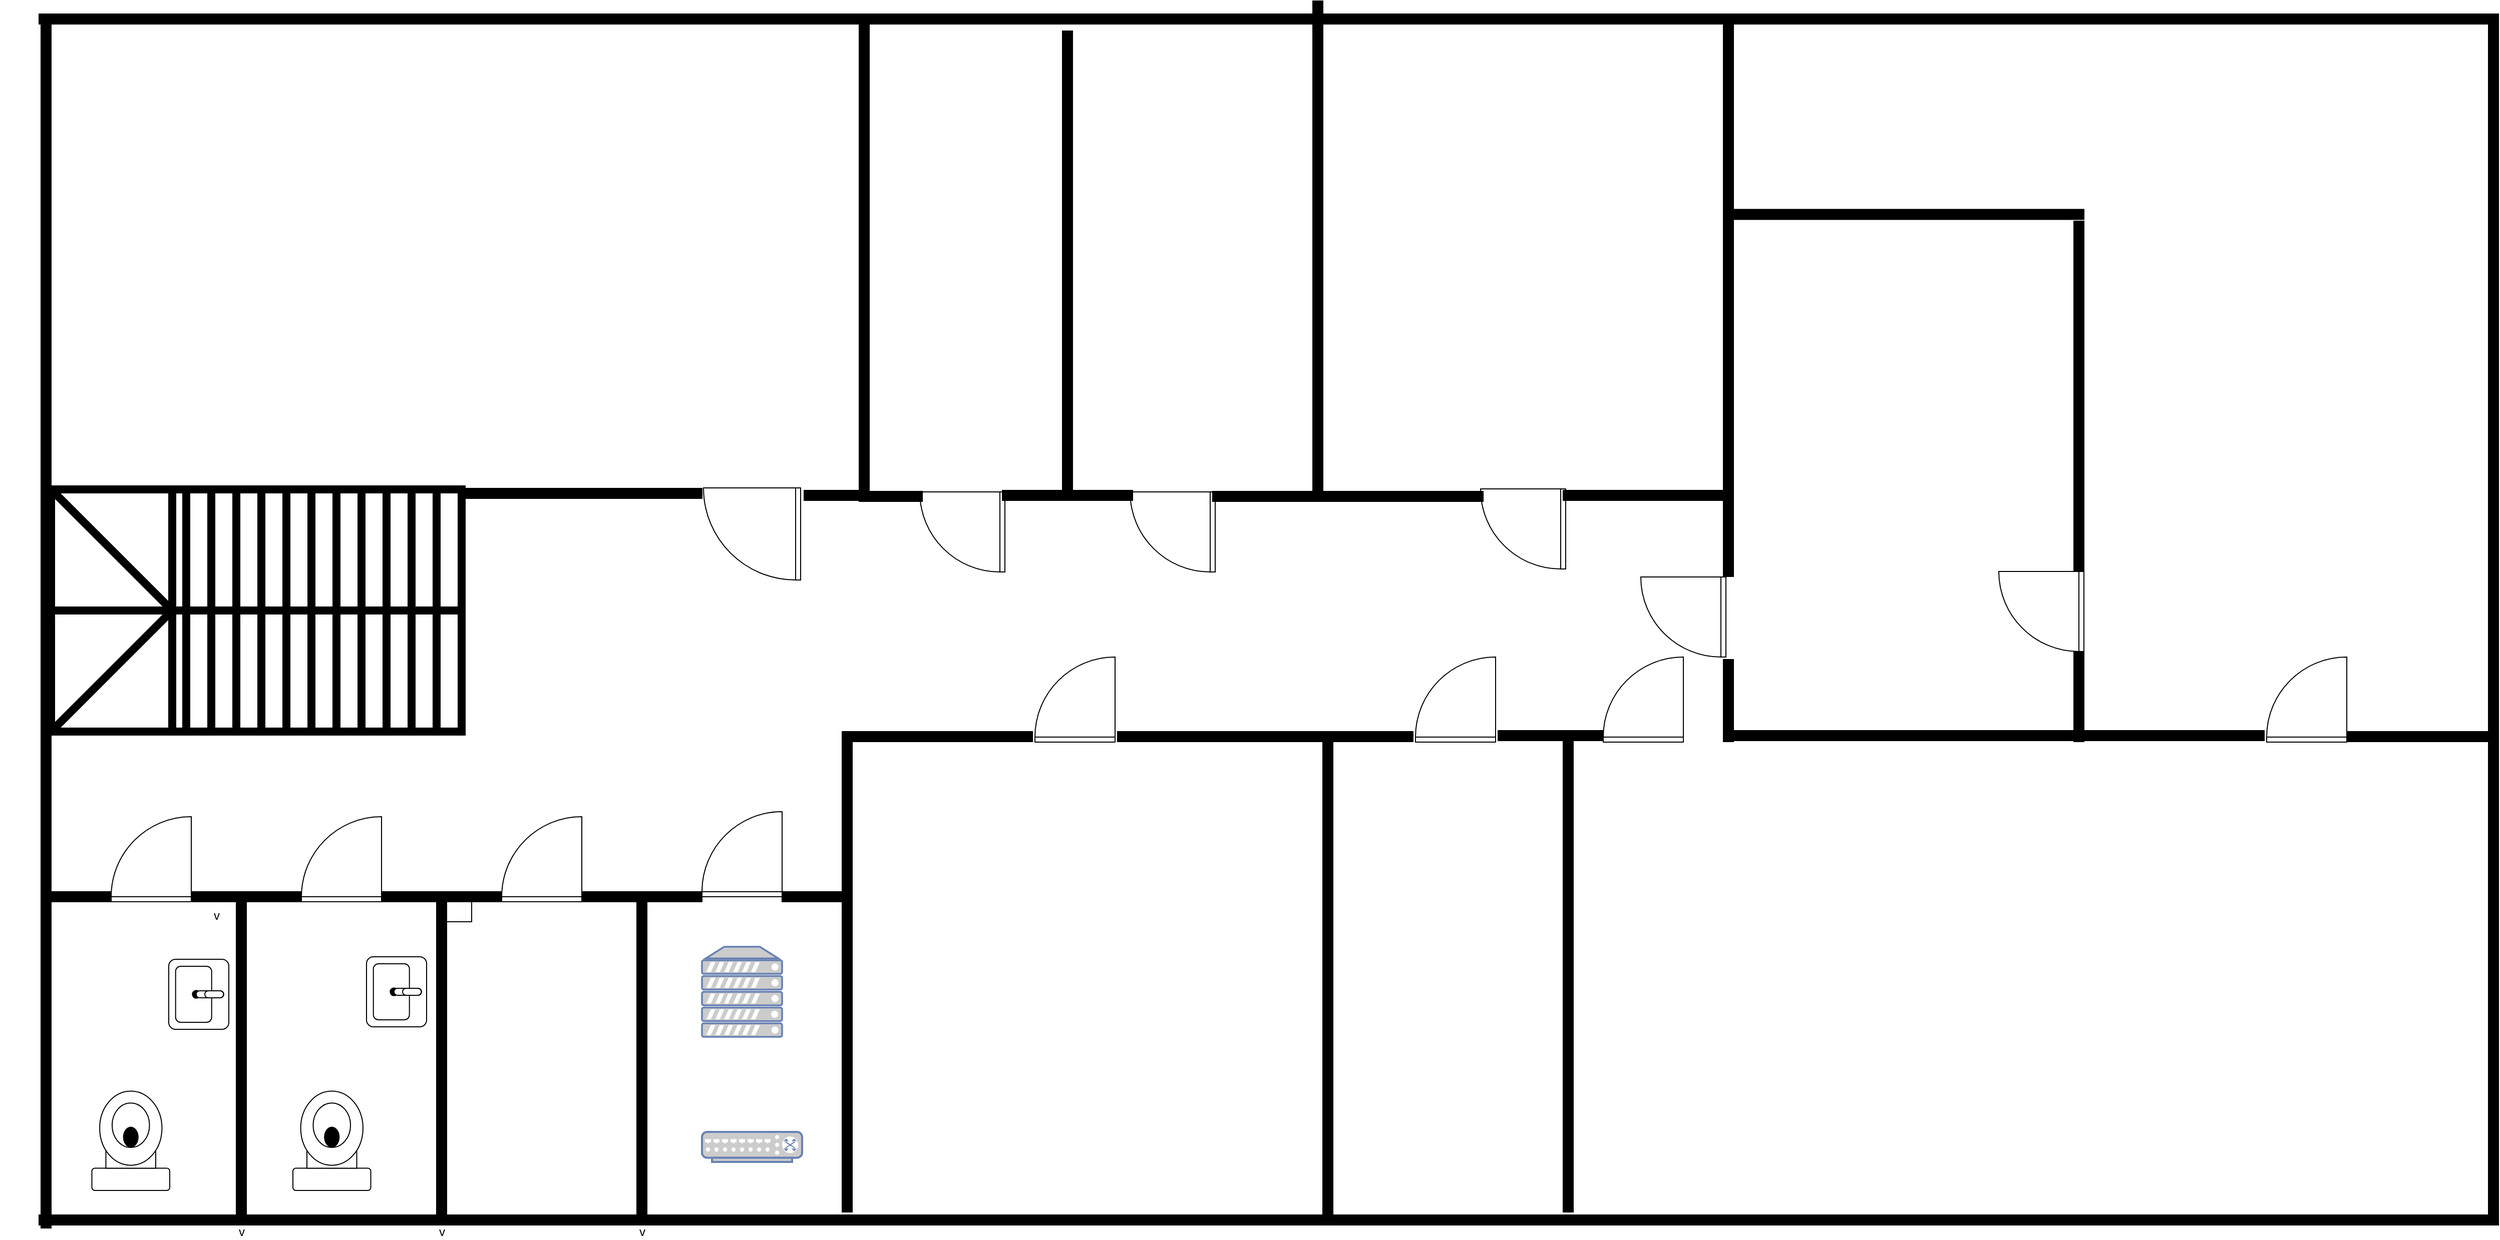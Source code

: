 <mxfile version="24.0.5" type="github">
  <diagram name="Page-1" id="38b20595-45e3-9b7f-d5ca-b57f44c5b66d">
    <mxGraphModel dx="4097" dy="2120" grid="1" gridSize="10" guides="1" tooltips="1" connect="1" arrows="1" fold="1" page="1" pageScale="1" pageWidth="1169" pageHeight="827" background="none" math="0" shadow="0">
      <root>
        <mxCell id="0" />
        <mxCell id="1" parent="0" />
        <mxCell id="cE951n0SnukcfVOSbf7h-42" value="" style="verticalLabelPosition=bottom;html=1;verticalAlign=top;align=center;strokeWidth=1;shape=mxgraph.floorplan.wallU;fillColor=#000000;rounded=0;shadow=0;comic=0;fontFamily=Verdana;fontSize=12;rotation=90;" vertex="1" parent="1">
          <mxGeometry x="1021" y="-380" width="1210" height="2456" as="geometry" />
        </mxCell>
        <mxCell id="cE951n0SnukcfVOSbf7h-43" value="" style="verticalLabelPosition=bottom;html=1;verticalAlign=top;align=center;strokeWidth=1;shape=mxgraph.floorplan.wall;fillColor=#000000;direction=south;rounded=0;shadow=0;comic=0;fontFamily=Verdana;fontSize=12;" vertex="1" parent="1">
          <mxGeometry x="400" y="253" width="10" height="1203" as="geometry" />
        </mxCell>
        <mxCell id="cE951n0SnukcfVOSbf7h-44" value="" style="verticalLabelPosition=bottom;html=1;verticalAlign=top;align=center;strokeWidth=1;shape=mxgraph.floorplan.wall;fillColor=#000000;rounded=0;shadow=0;comic=0;fontFamily=Verdana;fontSize=12;" vertex="1" parent="1">
          <mxGeometry x="1227" y="720" width="53" height="10" as="geometry" />
        </mxCell>
        <mxCell id="cE951n0SnukcfVOSbf7h-45" value="" style="verticalLabelPosition=bottom;html=1;verticalAlign=top;align=center;strokeWidth=1;shape=mxgraph.floorplan.doorLeft;rounded=0;shadow=0;comic=0;fontFamily=Verdana;fontSize=12;rotation=90;flipV=1;flipH=1;direction=west;" vertex="1" parent="1">
          <mxGeometry x="1280" y="718" width="80" height="85" as="geometry" />
        </mxCell>
        <mxCell id="cE951n0SnukcfVOSbf7h-46" value="" style="verticalLabelPosition=bottom;html=1;verticalAlign=top;align=center;strokeWidth=1;shape=mxgraph.floorplan.wall;fillColor=#000000;direction=south;rounded=0;shadow=0;comic=0;fontFamily=Verdana;fontSize=12;" vertex="1" parent="1">
          <mxGeometry x="1420" y="260" width="10" height="467" as="geometry" />
        </mxCell>
        <mxCell id="cE951n0SnukcfVOSbf7h-47" value="" style="verticalLabelPosition=bottom;html=1;verticalAlign=top;align=center;strokeWidth=1;shape=mxgraph.floorplan.wall;fillColor=#000000;direction=south;rounded=0;shadow=0;comic=0;fontFamily=Verdana;fontSize=12;" vertex="1" parent="1">
          <mxGeometry x="1217" y="247" width="10" height="483" as="geometry" />
        </mxCell>
        <mxCell id="cE951n0SnukcfVOSbf7h-48" value="" style="verticalLabelPosition=bottom;html=1;verticalAlign=top;align=center;strokeWidth=1;shape=mxgraph.floorplan.toilet;rounded=0;shadow=0;comic=0;fontFamily=Verdana;fontSize=12;rotation=-90;direction=north;" vertex="1" parent="1">
          <mxGeometry x="440" y="1330" width="99.25" height="77.75" as="geometry" />
        </mxCell>
        <mxCell id="cE951n0SnukcfVOSbf7h-49" value="" style="verticalLabelPosition=bottom;html=1;verticalAlign=top;align=center;strokeWidth=1;shape=mxgraph.floorplan.wall;fillColor=#000000;rounded=0;shadow=0;comic=0;fontFamily=Verdana;fontSize=12;" vertex="1" parent="1">
          <mxGeometry x="820" y="717" width="240" height="10" as="geometry" />
        </mxCell>
        <mxCell id="cE951n0SnukcfVOSbf7h-50" value="" style="verticalLabelPosition=bottom;html=1;verticalAlign=top;align=center;strokeWidth=1;shape=mxgraph.floorplan.doorLeft;rounded=0;shadow=0;comic=0;fillColor=#FFFFFF;fontFamily=Verdana;fontSize=12;rotation=90;" vertex="1" parent="1">
          <mxGeometry x="1070" y="720" width="92" height="85" as="geometry" />
        </mxCell>
        <mxCell id="cE951n0SnukcfVOSbf7h-51" value="" style="verticalLabelPosition=bottom;html=1;verticalAlign=top;align=center;strokeWidth=1;shape=mxgraph.floorplan.sink_2;rounded=0;shadow=0;comic=0;fontFamily=Verdana;fontSize=12;rotation=90;" vertex="1" parent="1">
          <mxGeometry x="522.5" y="1192.5" width="70" height="60" as="geometry" />
        </mxCell>
        <mxCell id="cE951n0SnukcfVOSbf7h-52" value="" style="verticalLabelPosition=bottom;html=1;verticalAlign=top;align=center;strokeWidth=1;shape=mxgraph.floorplan.wall;fillColor=#000000;direction=west;rounded=0;shadow=0;comic=0;fontFamily=Verdana;fontSize=12;" vertex="1" parent="1">
          <mxGeometry x="1162" y="719" width="58" height="10" as="geometry" />
        </mxCell>
        <mxCell id="cE951n0SnukcfVOSbf7h-53" value="" style="verticalLabelPosition=bottom;html=1;verticalAlign=top;align=center;shape=mxgraph.floorplan.stairsRest;direction=west;strokeWidth=8;" vertex="1" parent="1">
          <mxGeometry x="410" y="718" width="410" height="242" as="geometry" />
        </mxCell>
        <mxCell id="cE951n0SnukcfVOSbf7h-54" value="" style="verticalLabelPosition=bottom;html=1;verticalAlign=top;align=center;shape=mxgraph.floorplan.wall;fillColor=strokeColor;direction=south;" vertex="1" parent="1">
          <mxGeometry x="1200" y="960" width="10" height="480" as="geometry" />
        </mxCell>
        <mxCell id="cE951n0SnukcfVOSbf7h-55" value="v" style="verticalLabelPosition=bottom;html=1;verticalAlign=top;align=center;shape=mxgraph.floorplan.wall;fillColor=strokeColor;direction=south;" vertex="1" parent="1">
          <mxGeometry x="360" y="1120" width="480" height="326" as="geometry" />
        </mxCell>
        <mxCell id="cE951n0SnukcfVOSbf7h-56" value="v" style="verticalLabelPosition=bottom;html=1;verticalAlign=top;align=center;shape=mxgraph.floorplan.wall;fillColor=strokeColor;direction=south;" vertex="1" parent="1">
          <mxGeometry x="760" y="1120" width="480" height="326" as="geometry" />
        </mxCell>
        <mxCell id="cE951n0SnukcfVOSbf7h-57" value="v" style="verticalLabelPosition=bottom;html=1;verticalAlign=top;align=center;shape=mxgraph.floorplan.wall;fillColor=strokeColor;direction=south;" vertex="1" parent="1">
          <mxGeometry x="560" y="1120" width="480" height="326" as="geometry" />
        </mxCell>
        <mxCell id="cE951n0SnukcfVOSbf7h-58" value="" style="verticalLabelPosition=bottom;html=1;verticalAlign=top;align=center;shape=mxgraph.floorplan.doorLeft;aspect=fixed;direction=west;" vertex="1" parent="1">
          <mxGeometry x="1060" y="1040" width="80" height="85" as="geometry" />
        </mxCell>
        <mxCell id="cE951n0SnukcfVOSbf7h-59" value="" style="verticalLabelPosition=bottom;html=1;verticalAlign=top;align=center;shape=mxgraph.floorplan.wall;fillColor=strokeColor;" vertex="1" parent="1">
          <mxGeometry x="1140" y="1120" width="60" height="10" as="geometry" />
        </mxCell>
        <mxCell id="cE951n0SnukcfVOSbf7h-60" value="" style="verticalLabelPosition=bottom;html=1;verticalAlign=top;align=center;shape=mxgraph.floorplan.wall;fillColor=strokeColor;" vertex="1" parent="1">
          <mxGeometry x="1000" y="1120" width="60" height="10" as="geometry" />
        </mxCell>
        <mxCell id="cE951n0SnukcfVOSbf7h-61" style="edgeStyle=orthogonalEdgeStyle;rounded=0;orthogonalLoop=1;jettySize=auto;html=1;" edge="1" parent="1" source="cE951n0SnukcfVOSbf7h-62" target="cE951n0SnukcfVOSbf7h-57">
          <mxGeometry relative="1" as="geometry" />
        </mxCell>
        <mxCell id="cE951n0SnukcfVOSbf7h-62" value="" style="verticalLabelPosition=bottom;html=1;verticalAlign=top;align=center;shape=mxgraph.floorplan.wall;fillColor=strokeColor;" vertex="1" parent="1">
          <mxGeometry x="800" y="1120" width="60" height="10" as="geometry" />
        </mxCell>
        <mxCell id="cE951n0SnukcfVOSbf7h-63" value="" style="verticalLabelPosition=bottom;html=1;verticalAlign=top;align=center;shape=mxgraph.floorplan.wall;fillColor=strokeColor;" vertex="1" parent="1">
          <mxGeometry x="940" y="1120" width="60" height="10" as="geometry" />
        </mxCell>
        <mxCell id="cE951n0SnukcfVOSbf7h-64" value="" style="verticalLabelPosition=bottom;html=1;verticalAlign=top;align=center;shape=mxgraph.floorplan.doorLeft;aspect=fixed;direction=west;" vertex="1" parent="1">
          <mxGeometry x="660" y="1045" width="80" height="85" as="geometry" />
        </mxCell>
        <mxCell id="cE951n0SnukcfVOSbf7h-65" value="" style="verticalLabelPosition=bottom;html=1;verticalAlign=top;align=center;shape=mxgraph.floorplan.wall;fillColor=strokeColor;" vertex="1" parent="1">
          <mxGeometry x="600" y="1120" width="60" height="10" as="geometry" />
        </mxCell>
        <mxCell id="cE951n0SnukcfVOSbf7h-66" value="v" style="verticalLabelPosition=bottom;html=1;verticalAlign=top;align=center;shape=mxgraph.floorplan.wall;fillColor=strokeColor;" vertex="1" parent="1">
          <mxGeometry x="550" y="1120" width="50" height="10" as="geometry" />
        </mxCell>
        <mxCell id="cE951n0SnukcfVOSbf7h-67" value="" style="verticalLabelPosition=bottom;html=1;verticalAlign=top;align=center;shape=mxgraph.floorplan.doorLeft;aspect=fixed;direction=west;" vertex="1" parent="1">
          <mxGeometry x="860" y="1045" width="80" height="85" as="geometry" />
        </mxCell>
        <mxCell id="cE951n0SnukcfVOSbf7h-68" value="" style="verticalLabelPosition=bottom;html=1;verticalAlign=top;align=center;shape=mxgraph.floorplan.wall;fillColor=strokeColor;" vertex="1" parent="1">
          <mxGeometry x="410" y="1120" width="60" height="10" as="geometry" />
        </mxCell>
        <mxCell id="cE951n0SnukcfVOSbf7h-69" value="" style="verticalLabelPosition=bottom;html=1;verticalAlign=top;align=center;shape=mxgraph.floorplan.doorLeft;aspect=fixed;direction=west;" vertex="1" parent="1">
          <mxGeometry x="470" y="1045" width="80" height="85" as="geometry" />
        </mxCell>
        <mxCell id="cE951n0SnukcfVOSbf7h-70" value="" style="verticalLabelPosition=bottom;html=1;verticalAlign=top;align=center;shape=mxgraph.floorplan.wall;fillColor=strokeColor;" vertex="1" parent="1">
          <mxGeometry x="740" y="1120" width="60" height="10" as="geometry" />
        </mxCell>
        <mxCell id="cE951n0SnukcfVOSbf7h-71" value="" style="verticalLabelPosition=bottom;html=1;verticalAlign=top;align=center;strokeWidth=1;shape=mxgraph.floorplan.toilet;rounded=0;shadow=0;comic=0;fontFamily=Verdana;fontSize=12;rotation=-90;direction=north;" vertex="1" parent="1">
          <mxGeometry x="640.75" y="1330" width="99.25" height="77.75" as="geometry" />
        </mxCell>
        <mxCell id="cE951n0SnukcfVOSbf7h-72" value="" style="verticalLabelPosition=bottom;html=1;verticalAlign=top;align=center;strokeWidth=1;shape=mxgraph.floorplan.sink_2;rounded=0;shadow=0;comic=0;fontFamily=Verdana;fontSize=12;rotation=90;" vertex="1" parent="1">
          <mxGeometry x="720" y="1190" width="70" height="60" as="geometry" />
        </mxCell>
        <mxCell id="cE951n0SnukcfVOSbf7h-73" value="" style="verticalLabelPosition=bottom;html=1;verticalAlign=top;align=center;strokeWidth=1;shape=mxgraph.floorplan.wall;fillColor=#000000;direction=south;rounded=0;shadow=0;comic=0;fontFamily=Verdana;fontSize=12;" vertex="1" parent="1">
          <mxGeometry x="1670" y="230" width="10" height="490" as="geometry" />
        </mxCell>
        <mxCell id="cE951n0SnukcfVOSbf7h-74" value="" style="verticalLabelPosition=bottom;html=1;verticalAlign=top;align=center;strokeWidth=1;shape=mxgraph.floorplan.wall;fillColor=#000000;direction=south;rounded=0;shadow=0;comic=0;fontFamily=Verdana;fontSize=12;" vertex="1" parent="1">
          <mxGeometry x="2080" y="252" width="10" height="553" as="geometry" />
        </mxCell>
        <mxCell id="cE951n0SnukcfVOSbf7h-75" value="" style="verticalLabelPosition=bottom;html=1;verticalAlign=top;align=center;strokeWidth=1;shape=mxgraph.floorplan.wall;fillColor=#000000;direction=south;rounded=0;shadow=0;comic=0;fontFamily=Verdana;fontSize=12;" vertex="1" parent="1">
          <mxGeometry x="2430" y="450" width="10" height="350" as="geometry" />
        </mxCell>
        <mxCell id="cE951n0SnukcfVOSbf7h-76" value="" style="verticalLabelPosition=bottom;html=1;verticalAlign=top;align=center;strokeWidth=1;shape=mxgraph.floorplan.doorLeft;rounded=0;shadow=0;comic=0;fontFamily=Verdana;fontSize=12;rotation=90;flipV=1;flipH=1;direction=west;" vertex="1" parent="1">
          <mxGeometry x="2000" y="803" width="80" height="85" as="geometry" />
        </mxCell>
        <mxCell id="cE951n0SnukcfVOSbf7h-77" value="" style="verticalLabelPosition=bottom;html=1;verticalAlign=top;align=center;strokeWidth=1;shape=mxgraph.floorplan.wall;fillColor=#000000;direction=south;rounded=0;shadow=0;comic=0;fontFamily=Verdana;fontSize=12;" vertex="1" parent="1">
          <mxGeometry x="1920" y="960" width="10" height="480" as="geometry" />
        </mxCell>
        <mxCell id="cE951n0SnukcfVOSbf7h-78" value="" style="verticalLabelPosition=bottom;html=1;verticalAlign=top;align=center;strokeWidth=1;shape=mxgraph.floorplan.wall;fillColor=#000000;direction=south;rounded=0;shadow=0;comic=0;fontFamily=Verdana;fontSize=12;" vertex="1" parent="1">
          <mxGeometry x="1430" y="960" width="510" height="490" as="geometry" />
        </mxCell>
        <mxCell id="cE951n0SnukcfVOSbf7h-79" value="" style="verticalLabelPosition=bottom;html=1;verticalAlign=top;align=center;strokeWidth=1;shape=mxgraph.floorplan.doorLeft;rounded=0;shadow=0;comic=0;fontFamily=Verdana;fontSize=12;rotation=90;flipV=1;flipH=1;direction=north;" vertex="1" parent="1">
          <mxGeometry x="1770" y="888" width="85" height="80" as="geometry" />
        </mxCell>
        <mxCell id="cE951n0SnukcfVOSbf7h-80" value="" style="verticalLabelPosition=bottom;html=1;verticalAlign=top;align=center;strokeWidth=1;shape=mxgraph.floorplan.doorLeft;rounded=0;shadow=0;comic=0;fontFamily=Verdana;fontSize=12;rotation=90;flipV=1;flipH=1;direction=north;" vertex="1" parent="1">
          <mxGeometry x="1390" y="888" width="85" height="80" as="geometry" />
        </mxCell>
        <mxCell id="cE951n0SnukcfVOSbf7h-81" value="" style="verticalLabelPosition=bottom;html=1;verticalAlign=top;align=center;strokeWidth=1;shape=mxgraph.floorplan.wall;fillColor=#000000;direction=west;rounded=0;shadow=0;comic=0;fontFamily=Verdana;fontSize=12;" vertex="1" parent="1">
          <mxGeometry x="1200" y="960" width="190" height="10" as="geometry" />
        </mxCell>
        <mxCell id="cE951n0SnukcfVOSbf7h-82" value="" style="verticalLabelPosition=bottom;html=1;verticalAlign=top;align=center;strokeWidth=1;shape=mxgraph.floorplan.wall;fillColor=#000000;direction=west;rounded=0;shadow=0;comic=0;fontFamily=Verdana;fontSize=12;" vertex="1" parent="1">
          <mxGeometry x="1475" y="960" width="205" height="10" as="geometry" />
        </mxCell>
        <mxCell id="cE951n0SnukcfVOSbf7h-83" value="" style="verticalLabelPosition=bottom;html=1;verticalAlign=top;align=center;strokeWidth=1;shape=mxgraph.floorplan.wall;fillColor=#000000;direction=west;rounded=0;shadow=0;comic=0;fontFamily=Verdana;fontSize=12;" vertex="1" parent="1">
          <mxGeometry x="1680" y="960" width="90" height="10" as="geometry" />
        </mxCell>
        <mxCell id="cE951n0SnukcfVOSbf7h-84" value="" style="verticalLabelPosition=bottom;html=1;verticalAlign=top;align=center;strokeWidth=1;shape=mxgraph.floorplan.wall;fillColor=#000000;direction=west;rounded=0;shadow=0;comic=0;fontFamily=Verdana;fontSize=12;" vertex="1" parent="1">
          <mxGeometry x="1855" y="959" width="65" height="10" as="geometry" />
        </mxCell>
        <mxCell id="cE951n0SnukcfVOSbf7h-85" value="" style="verticalLabelPosition=bottom;html=1;verticalAlign=top;align=center;strokeWidth=1;shape=mxgraph.floorplan.wall;fillColor=#000000;rounded=0;shadow=0;comic=0;fontFamily=Verdana;fontSize=12;" vertex="1" parent="1">
          <mxGeometry x="1360" y="719" width="130" height="10" as="geometry" />
        </mxCell>
        <mxCell id="cE951n0SnukcfVOSbf7h-86" value="" style="verticalLabelPosition=bottom;html=1;verticalAlign=top;align=center;strokeWidth=1;shape=mxgraph.floorplan.doorLeft;rounded=0;shadow=0;comic=0;fontFamily=Verdana;fontSize=12;rotation=90;flipV=1;flipH=1;direction=west;" vertex="1" parent="1">
          <mxGeometry x="1490" y="718" width="80" height="85" as="geometry" />
        </mxCell>
        <mxCell id="cE951n0SnukcfVOSbf7h-87" value="" style="verticalLabelPosition=bottom;html=1;verticalAlign=top;align=center;strokeWidth=1;shape=mxgraph.floorplan.wall;fillColor=#000000;rounded=0;shadow=0;comic=0;fontFamily=Verdana;fontSize=12;" vertex="1" parent="1">
          <mxGeometry x="1570" y="720" width="270" height="10" as="geometry" />
        </mxCell>
        <mxCell id="cE951n0SnukcfVOSbf7h-88" value="" style="verticalLabelPosition=bottom;html=1;verticalAlign=top;align=center;strokeWidth=1;shape=mxgraph.floorplan.doorLeft;rounded=0;shadow=0;comic=0;fontFamily=Verdana;fontSize=12;rotation=90;flipV=1;flipH=1;direction=west;" vertex="1" parent="1">
          <mxGeometry x="1840" y="715" width="80" height="85" as="geometry" />
        </mxCell>
        <mxCell id="cE951n0SnukcfVOSbf7h-89" value="" style="verticalLabelPosition=bottom;html=1;verticalAlign=top;align=center;strokeWidth=1;shape=mxgraph.floorplan.wall;fillColor=#000000;rounded=0;shadow=0;comic=0;fontFamily=Verdana;fontSize=12;" vertex="1" parent="1">
          <mxGeometry x="1920" y="719" width="160" height="10" as="geometry" />
        </mxCell>
        <mxCell id="cE951n0SnukcfVOSbf7h-90" value="" style="verticalLabelPosition=bottom;html=1;verticalAlign=top;align=center;strokeWidth=1;shape=mxgraph.floorplan.wall;fillColor=#000000;direction=west;rounded=0;shadow=0;comic=0;fontFamily=Verdana;fontSize=12;" vertex="1" parent="1">
          <mxGeometry x="2080" y="959" width="540" height="10" as="geometry" />
        </mxCell>
        <mxCell id="cE951n0SnukcfVOSbf7h-91" value="" style="verticalLabelPosition=bottom;html=1;verticalAlign=top;align=center;strokeWidth=1;shape=mxgraph.floorplan.doorLeft;rounded=0;shadow=0;comic=0;fontFamily=Verdana;fontSize=12;rotation=90;flipV=1;flipH=1;direction=north;" vertex="1" parent="1">
          <mxGeometry x="1957.5" y="888" width="85" height="80" as="geometry" />
        </mxCell>
        <mxCell id="cE951n0SnukcfVOSbf7h-92" value="" style="verticalLabelPosition=bottom;html=1;verticalAlign=top;align=center;strokeWidth=1;shape=mxgraph.floorplan.wall;fillColor=#000000;direction=west;rounded=0;shadow=0;comic=0;fontFamily=Verdana;fontSize=12;" vertex="1" parent="1">
          <mxGeometry x="2090" y="440" width="350" height="6.5" as="geometry" />
        </mxCell>
        <mxCell id="cE951n0SnukcfVOSbf7h-93" value="" style="verticalLabelPosition=bottom;html=1;verticalAlign=top;align=center;strokeWidth=1;shape=mxgraph.floorplan.wall;fillColor=#000000;direction=west;rounded=0;shadow=0;comic=0;fontFamily=Verdana;fontSize=12;" vertex="1" parent="1">
          <mxGeometry x="1920" y="958" width="40" height="12" as="geometry" />
        </mxCell>
        <mxCell id="cE951n0SnukcfVOSbf7h-94" value="" style="verticalLabelPosition=bottom;html=1;verticalAlign=top;align=center;strokeWidth=1;shape=mxgraph.floorplan.wall;fillColor=#000000;direction=south;rounded=0;shadow=0;comic=0;fontFamily=Verdana;fontSize=12;" vertex="1" parent="1">
          <mxGeometry x="2080" y="888" width="10" height="82" as="geometry" />
        </mxCell>
        <mxCell id="cE951n0SnukcfVOSbf7h-95" value="" style="verticalLabelPosition=bottom;html=1;verticalAlign=top;align=center;strokeWidth=1;shape=mxgraph.floorplan.doorLeft;rounded=0;shadow=0;comic=0;fontFamily=Verdana;fontSize=12;rotation=90;flipV=1;flipH=1;direction=west;" vertex="1" parent="1">
          <mxGeometry x="2357.5" y="797.5" width="80" height="85" as="geometry" />
        </mxCell>
        <mxCell id="cE951n0SnukcfVOSbf7h-96" value="" style="verticalLabelPosition=bottom;html=1;verticalAlign=top;align=center;strokeWidth=1;shape=mxgraph.floorplan.wall;fillColor=#000000;direction=south;rounded=0;shadow=0;comic=0;fontFamily=Verdana;fontSize=12;" vertex="1" parent="1">
          <mxGeometry x="2430" y="880" width="10" height="90" as="geometry" />
        </mxCell>
        <mxCell id="cE951n0SnukcfVOSbf7h-97" value="" style="verticalLabelPosition=bottom;html=1;verticalAlign=top;align=center;strokeWidth=1;shape=mxgraph.floorplan.doorLeft;rounded=0;shadow=0;comic=0;fontFamily=Verdana;fontSize=12;rotation=90;flipV=1;flipH=1;direction=north;" vertex="1" parent="1">
          <mxGeometry x="2620" y="888" width="85" height="80" as="geometry" />
        </mxCell>
        <mxCell id="cE951n0SnukcfVOSbf7h-98" value="" style="verticalLabelPosition=bottom;html=1;verticalAlign=top;align=center;strokeWidth=1;shape=mxgraph.floorplan.wall;fillColor=#000000;direction=west;rounded=0;shadow=0;comic=0;fontFamily=Verdana;fontSize=12;" vertex="1" parent="1">
          <mxGeometry x="2702.5" y="960" width="147.5" height="10" as="geometry" />
        </mxCell>
        <mxCell id="cE951n0SnukcfVOSbf7h-99" value="" style="fontColor=#0066CC;verticalAlign=top;verticalLabelPosition=bottom;labelPosition=center;align=center;html=1;outlineConnect=0;fillColor=#CCCCCC;strokeColor=#6881B3;gradientColor=none;gradientDirection=north;strokeWidth=2;shape=mxgraph.networks.server;" vertex="1" parent="1">
          <mxGeometry x="1060" y="1175" width="80" height="90" as="geometry" />
        </mxCell>
        <mxCell id="cE951n0SnukcfVOSbf7h-100" value="" style="fontColor=#0066CC;verticalAlign=top;verticalLabelPosition=bottom;labelPosition=center;align=center;html=1;outlineConnect=0;fillColor=#CCCCCC;strokeColor=#6881B3;gradientColor=none;gradientDirection=north;strokeWidth=2;shape=mxgraph.networks.switch;" vertex="1" parent="1">
          <mxGeometry x="1060" y="1360" width="100" height="30" as="geometry" />
        </mxCell>
      </root>
    </mxGraphModel>
  </diagram>
</mxfile>
